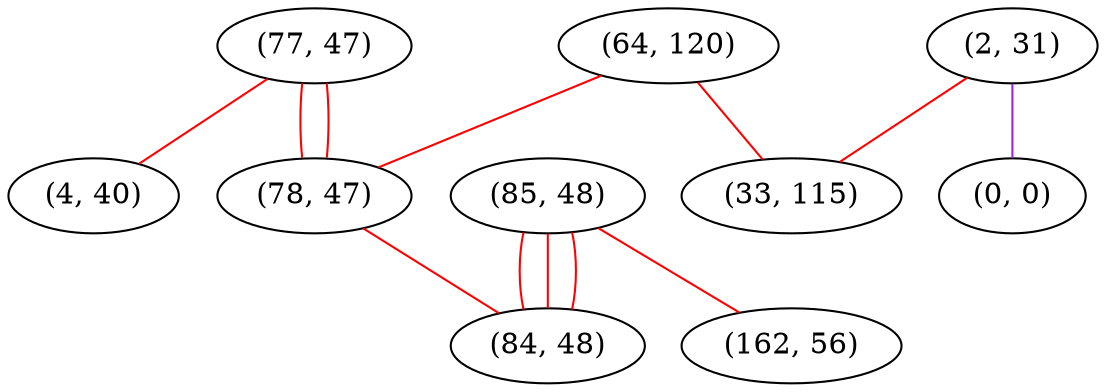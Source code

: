 graph "" {
"(77, 47)";
"(4, 40)";
"(2, 31)";
"(64, 120)";
"(0, 0)";
"(33, 115)";
"(78, 47)";
"(85, 48)";
"(162, 56)";
"(84, 48)";
"(77, 47)" -- "(78, 47)"  [color=red, key=0, weight=1];
"(77, 47)" -- "(78, 47)"  [color=red, key=1, weight=1];
"(77, 47)" -- "(4, 40)"  [color=red, key=0, weight=1];
"(2, 31)" -- "(33, 115)"  [color=red, key=0, weight=1];
"(2, 31)" -- "(0, 0)"  [color=purple, key=0, weight=4];
"(64, 120)" -- "(33, 115)"  [color=red, key=0, weight=1];
"(64, 120)" -- "(78, 47)"  [color=red, key=0, weight=1];
"(78, 47)" -- "(84, 48)"  [color=red, key=0, weight=1];
"(85, 48)" -- "(162, 56)"  [color=red, key=0, weight=1];
"(85, 48)" -- "(84, 48)"  [color=red, key=0, weight=1];
"(85, 48)" -- "(84, 48)"  [color=red, key=1, weight=1];
"(85, 48)" -- "(84, 48)"  [color=red, key=2, weight=1];
}
